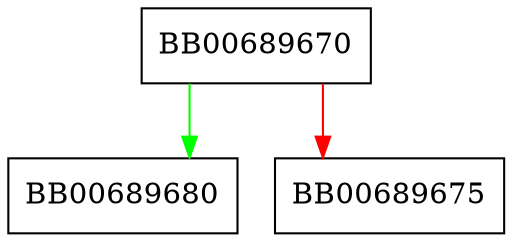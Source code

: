 digraph X509_get0_pubkey_bitstr {
  node [shape="box"];
  graph [splines=ortho];
  BB00689670 -> BB00689680 [color="green"];
  BB00689670 -> BB00689675 [color="red"];
}